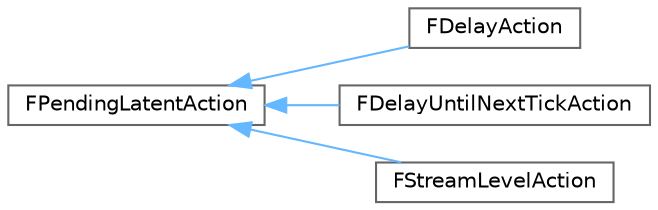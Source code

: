 digraph "Graphical Class Hierarchy"
{
 // INTERACTIVE_SVG=YES
 // LATEX_PDF_SIZE
  bgcolor="transparent";
  edge [fontname=Helvetica,fontsize=10,labelfontname=Helvetica,labelfontsize=10];
  node [fontname=Helvetica,fontsize=10,shape=box,height=0.2,width=0.4];
  rankdir="LR";
  Node0 [id="Node000000",label="FPendingLatentAction",height=0.2,width=0.4,color="grey40", fillcolor="white", style="filled",URL="$da/d55/classFPendingLatentAction.html",tooltip=" "];
  Node0 -> Node1 [id="edge4530_Node000000_Node000001",dir="back",color="steelblue1",style="solid",tooltip=" "];
  Node1 [id="Node000001",label="FDelayAction",height=0.2,width=0.4,color="grey40", fillcolor="white", style="filled",URL="$d0/d89/classFDelayAction.html",tooltip=" "];
  Node0 -> Node2 [id="edge4531_Node000000_Node000002",dir="back",color="steelblue1",style="solid",tooltip=" "];
  Node2 [id="Node000002",label="FDelayUntilNextTickAction",height=0.2,width=0.4,color="grey40", fillcolor="white", style="filled",URL="$de/d6b/classFDelayUntilNextTickAction.html",tooltip=" "];
  Node0 -> Node3 [id="edge4532_Node000000_Node000003",dir="back",color="steelblue1",style="solid",tooltip=" "];
  Node3 [id="Node000003",label="FStreamLevelAction",height=0.2,width=0.4,color="grey40", fillcolor="white", style="filled",URL="$db/d76/classFStreamLevelAction.html",tooltip=" "];
}
